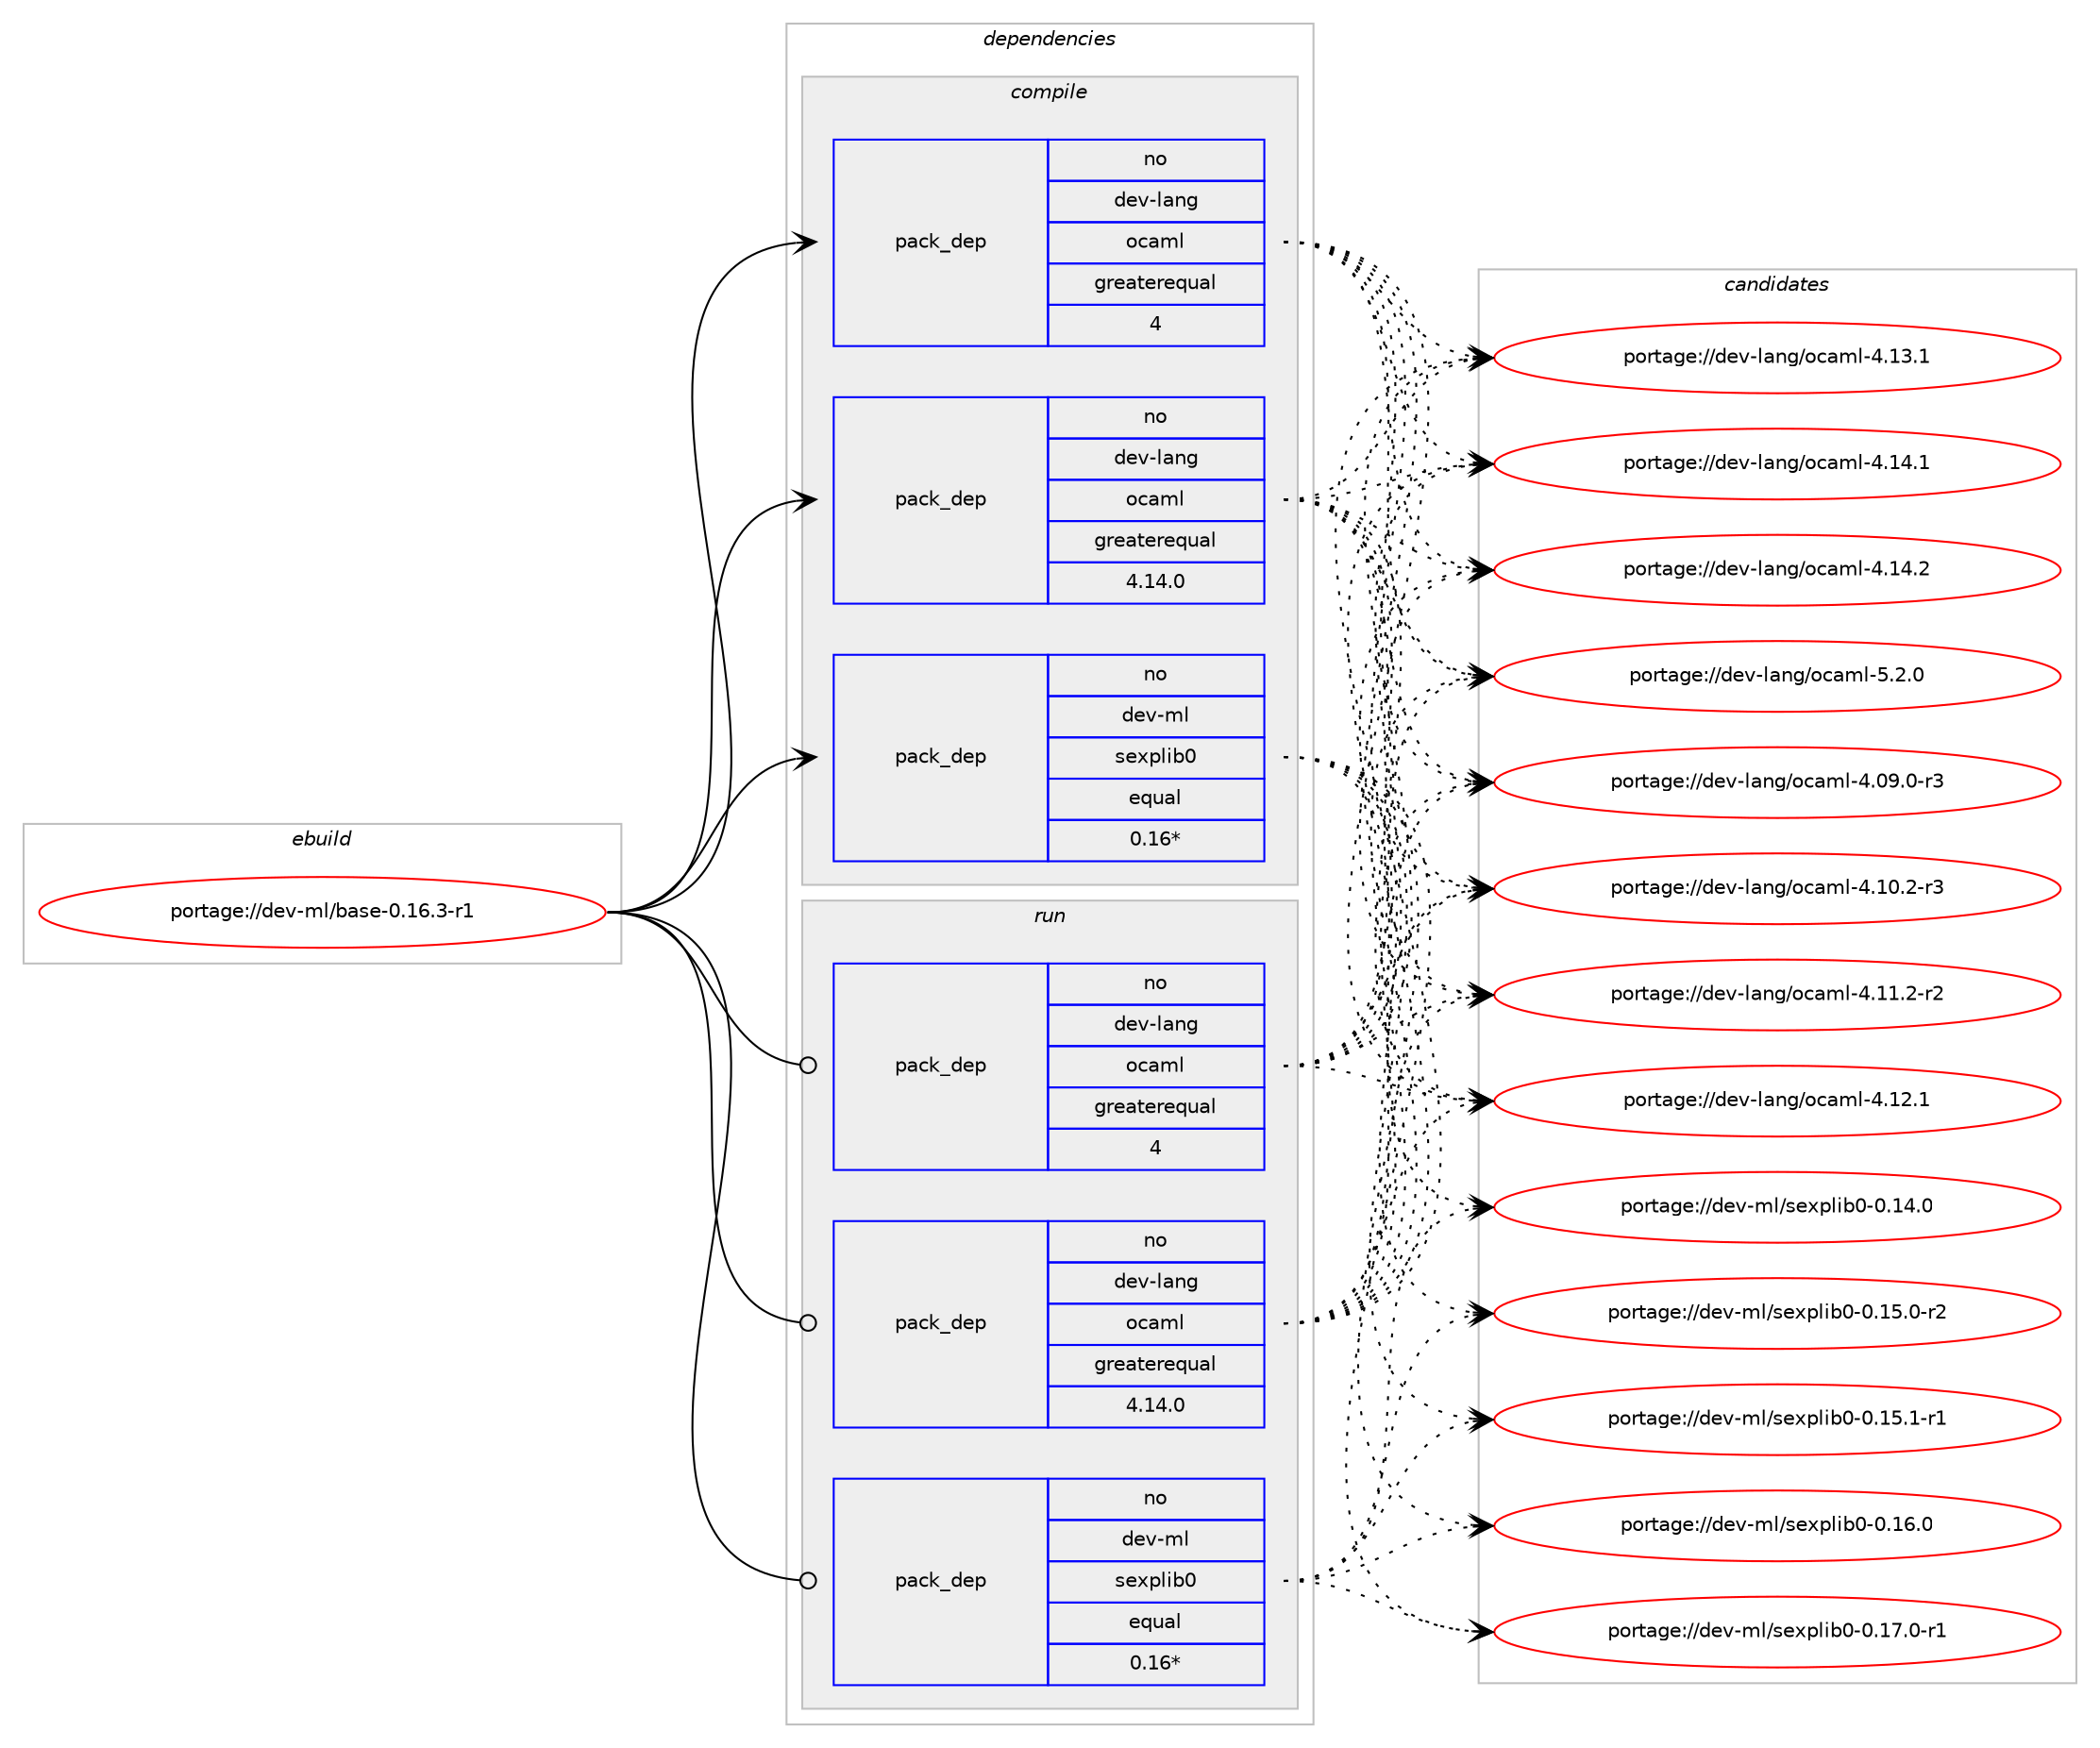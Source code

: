 digraph prolog {

# *************
# Graph options
# *************

newrank=true;
concentrate=true;
compound=true;
graph [rankdir=LR,fontname=Helvetica,fontsize=10,ranksep=1.5];#, ranksep=2.5, nodesep=0.2];
edge  [arrowhead=vee];
node  [fontname=Helvetica,fontsize=10];

# **********
# The ebuild
# **********

subgraph cluster_leftcol {
color=gray;
rank=same;
label=<<i>ebuild</i>>;
id [label="portage://dev-ml/base-0.16.3-r1", color=red, width=4, href="../dev-ml/base-0.16.3-r1.svg"];
}

# ****************
# The dependencies
# ****************

subgraph cluster_midcol {
color=gray;
label=<<i>dependencies</i>>;
subgraph cluster_compile {
fillcolor="#eeeeee";
style=filled;
label=<<i>compile</i>>;
subgraph pack29662 {
dependency59260 [label=<<TABLE BORDER="0" CELLBORDER="1" CELLSPACING="0" CELLPADDING="4" WIDTH="220"><TR><TD ROWSPAN="6" CELLPADDING="30">pack_dep</TD></TR><TR><TD WIDTH="110">no</TD></TR><TR><TD>dev-lang</TD></TR><TR><TD>ocaml</TD></TR><TR><TD>greaterequal</TD></TR><TR><TD>4</TD></TR></TABLE>>, shape=none, color=blue];
}
id:e -> dependency59260:w [weight=20,style="solid",arrowhead="vee"];
subgraph pack29663 {
dependency59261 [label=<<TABLE BORDER="0" CELLBORDER="1" CELLSPACING="0" CELLPADDING="4" WIDTH="220"><TR><TD ROWSPAN="6" CELLPADDING="30">pack_dep</TD></TR><TR><TD WIDTH="110">no</TD></TR><TR><TD>dev-lang</TD></TR><TR><TD>ocaml</TD></TR><TR><TD>greaterequal</TD></TR><TR><TD>4.14.0</TD></TR></TABLE>>, shape=none, color=blue];
}
id:e -> dependency59261:w [weight=20,style="solid",arrowhead="vee"];
# *** BEGIN UNKNOWN DEPENDENCY TYPE (TODO) ***
# id -> package_dependency(portage://dev-ml/base-0.16.3-r1,install,no,dev-ml,dune,none,[,,],any_same_slot,[])
# *** END UNKNOWN DEPENDENCY TYPE (TODO) ***

# *** BEGIN UNKNOWN DEPENDENCY TYPE (TODO) ***
# id -> package_dependency(portage://dev-ml/base-0.16.3-r1,install,no,dev-ml,dune-configurator,none,[,,],any_same_slot,[use(optenable(ocamlopt),none)])
# *** END UNKNOWN DEPENDENCY TYPE (TODO) ***

subgraph pack29664 {
dependency59262 [label=<<TABLE BORDER="0" CELLBORDER="1" CELLSPACING="0" CELLPADDING="4" WIDTH="220"><TR><TD ROWSPAN="6" CELLPADDING="30">pack_dep</TD></TR><TR><TD WIDTH="110">no</TD></TR><TR><TD>dev-ml</TD></TR><TR><TD>sexplib0</TD></TR><TR><TD>equal</TD></TR><TR><TD>0.16*</TD></TR></TABLE>>, shape=none, color=blue];
}
id:e -> dependency59262:w [weight=20,style="solid",arrowhead="vee"];
}
subgraph cluster_compileandrun {
fillcolor="#eeeeee";
style=filled;
label=<<i>compile and run</i>>;
}
subgraph cluster_run {
fillcolor="#eeeeee";
style=filled;
label=<<i>run</i>>;
subgraph pack29665 {
dependency59263 [label=<<TABLE BORDER="0" CELLBORDER="1" CELLSPACING="0" CELLPADDING="4" WIDTH="220"><TR><TD ROWSPAN="6" CELLPADDING="30">pack_dep</TD></TR><TR><TD WIDTH="110">no</TD></TR><TR><TD>dev-lang</TD></TR><TR><TD>ocaml</TD></TR><TR><TD>greaterequal</TD></TR><TR><TD>4</TD></TR></TABLE>>, shape=none, color=blue];
}
id:e -> dependency59263:w [weight=20,style="solid",arrowhead="odot"];
subgraph pack29666 {
dependency59264 [label=<<TABLE BORDER="0" CELLBORDER="1" CELLSPACING="0" CELLPADDING="4" WIDTH="220"><TR><TD ROWSPAN="6" CELLPADDING="30">pack_dep</TD></TR><TR><TD WIDTH="110">no</TD></TR><TR><TD>dev-lang</TD></TR><TR><TD>ocaml</TD></TR><TR><TD>greaterequal</TD></TR><TR><TD>4.14.0</TD></TR></TABLE>>, shape=none, color=blue];
}
id:e -> dependency59264:w [weight=20,style="solid",arrowhead="odot"];
# *** BEGIN UNKNOWN DEPENDENCY TYPE (TODO) ***
# id -> package_dependency(portage://dev-ml/base-0.16.3-r1,run,no,dev-ml,dune,none,[,,],any_same_slot,[])
# *** END UNKNOWN DEPENDENCY TYPE (TODO) ***

# *** BEGIN UNKNOWN DEPENDENCY TYPE (TODO) ***
# id -> package_dependency(portage://dev-ml/base-0.16.3-r1,run,no,dev-ml,dune-configurator,none,[,,],any_same_slot,[use(optenable(ocamlopt),none)])
# *** END UNKNOWN DEPENDENCY TYPE (TODO) ***

subgraph pack29667 {
dependency59265 [label=<<TABLE BORDER="0" CELLBORDER="1" CELLSPACING="0" CELLPADDING="4" WIDTH="220"><TR><TD ROWSPAN="6" CELLPADDING="30">pack_dep</TD></TR><TR><TD WIDTH="110">no</TD></TR><TR><TD>dev-ml</TD></TR><TR><TD>sexplib0</TD></TR><TR><TD>equal</TD></TR><TR><TD>0.16*</TD></TR></TABLE>>, shape=none, color=blue];
}
id:e -> dependency59265:w [weight=20,style="solid",arrowhead="odot"];
}
}

# **************
# The candidates
# **************

subgraph cluster_choices {
rank=same;
color=gray;
label=<<i>candidates</i>>;

subgraph choice29662 {
color=black;
nodesep=1;
choice1001011184510897110103471119997109108455246485746484511451 [label="portage://dev-lang/ocaml-4.09.0-r3", color=red, width=4,href="../dev-lang/ocaml-4.09.0-r3.svg"];
choice1001011184510897110103471119997109108455246494846504511451 [label="portage://dev-lang/ocaml-4.10.2-r3", color=red, width=4,href="../dev-lang/ocaml-4.10.2-r3.svg"];
choice1001011184510897110103471119997109108455246494946504511450 [label="portage://dev-lang/ocaml-4.11.2-r2", color=red, width=4,href="../dev-lang/ocaml-4.11.2-r2.svg"];
choice100101118451089711010347111999710910845524649504649 [label="portage://dev-lang/ocaml-4.12.1", color=red, width=4,href="../dev-lang/ocaml-4.12.1.svg"];
choice100101118451089711010347111999710910845524649514649 [label="portage://dev-lang/ocaml-4.13.1", color=red, width=4,href="../dev-lang/ocaml-4.13.1.svg"];
choice100101118451089711010347111999710910845524649524649 [label="portage://dev-lang/ocaml-4.14.1", color=red, width=4,href="../dev-lang/ocaml-4.14.1.svg"];
choice100101118451089711010347111999710910845524649524650 [label="portage://dev-lang/ocaml-4.14.2", color=red, width=4,href="../dev-lang/ocaml-4.14.2.svg"];
choice1001011184510897110103471119997109108455346504648 [label="portage://dev-lang/ocaml-5.2.0", color=red, width=4,href="../dev-lang/ocaml-5.2.0.svg"];
dependency59260:e -> choice1001011184510897110103471119997109108455246485746484511451:w [style=dotted,weight="100"];
dependency59260:e -> choice1001011184510897110103471119997109108455246494846504511451:w [style=dotted,weight="100"];
dependency59260:e -> choice1001011184510897110103471119997109108455246494946504511450:w [style=dotted,weight="100"];
dependency59260:e -> choice100101118451089711010347111999710910845524649504649:w [style=dotted,weight="100"];
dependency59260:e -> choice100101118451089711010347111999710910845524649514649:w [style=dotted,weight="100"];
dependency59260:e -> choice100101118451089711010347111999710910845524649524649:w [style=dotted,weight="100"];
dependency59260:e -> choice100101118451089711010347111999710910845524649524650:w [style=dotted,weight="100"];
dependency59260:e -> choice1001011184510897110103471119997109108455346504648:w [style=dotted,weight="100"];
}
subgraph choice29663 {
color=black;
nodesep=1;
choice1001011184510897110103471119997109108455246485746484511451 [label="portage://dev-lang/ocaml-4.09.0-r3", color=red, width=4,href="../dev-lang/ocaml-4.09.0-r3.svg"];
choice1001011184510897110103471119997109108455246494846504511451 [label="portage://dev-lang/ocaml-4.10.2-r3", color=red, width=4,href="../dev-lang/ocaml-4.10.2-r3.svg"];
choice1001011184510897110103471119997109108455246494946504511450 [label="portage://dev-lang/ocaml-4.11.2-r2", color=red, width=4,href="../dev-lang/ocaml-4.11.2-r2.svg"];
choice100101118451089711010347111999710910845524649504649 [label="portage://dev-lang/ocaml-4.12.1", color=red, width=4,href="../dev-lang/ocaml-4.12.1.svg"];
choice100101118451089711010347111999710910845524649514649 [label="portage://dev-lang/ocaml-4.13.1", color=red, width=4,href="../dev-lang/ocaml-4.13.1.svg"];
choice100101118451089711010347111999710910845524649524649 [label="portage://dev-lang/ocaml-4.14.1", color=red, width=4,href="../dev-lang/ocaml-4.14.1.svg"];
choice100101118451089711010347111999710910845524649524650 [label="portage://dev-lang/ocaml-4.14.2", color=red, width=4,href="../dev-lang/ocaml-4.14.2.svg"];
choice1001011184510897110103471119997109108455346504648 [label="portage://dev-lang/ocaml-5.2.0", color=red, width=4,href="../dev-lang/ocaml-5.2.0.svg"];
dependency59261:e -> choice1001011184510897110103471119997109108455246485746484511451:w [style=dotted,weight="100"];
dependency59261:e -> choice1001011184510897110103471119997109108455246494846504511451:w [style=dotted,weight="100"];
dependency59261:e -> choice1001011184510897110103471119997109108455246494946504511450:w [style=dotted,weight="100"];
dependency59261:e -> choice100101118451089711010347111999710910845524649504649:w [style=dotted,weight="100"];
dependency59261:e -> choice100101118451089711010347111999710910845524649514649:w [style=dotted,weight="100"];
dependency59261:e -> choice100101118451089711010347111999710910845524649524649:w [style=dotted,weight="100"];
dependency59261:e -> choice100101118451089711010347111999710910845524649524650:w [style=dotted,weight="100"];
dependency59261:e -> choice1001011184510897110103471119997109108455346504648:w [style=dotted,weight="100"];
}
subgraph choice29664 {
color=black;
nodesep=1;
choice1001011184510910847115101120112108105984845484649524648 [label="portage://dev-ml/sexplib0-0.14.0", color=red, width=4,href="../dev-ml/sexplib0-0.14.0.svg"];
choice10010111845109108471151011201121081059848454846495346484511450 [label="portage://dev-ml/sexplib0-0.15.0-r2", color=red, width=4,href="../dev-ml/sexplib0-0.15.0-r2.svg"];
choice10010111845109108471151011201121081059848454846495346494511449 [label="portage://dev-ml/sexplib0-0.15.1-r1", color=red, width=4,href="../dev-ml/sexplib0-0.15.1-r1.svg"];
choice1001011184510910847115101120112108105984845484649544648 [label="portage://dev-ml/sexplib0-0.16.0", color=red, width=4,href="../dev-ml/sexplib0-0.16.0.svg"];
choice10010111845109108471151011201121081059848454846495546484511449 [label="portage://dev-ml/sexplib0-0.17.0-r1", color=red, width=4,href="../dev-ml/sexplib0-0.17.0-r1.svg"];
dependency59262:e -> choice1001011184510910847115101120112108105984845484649524648:w [style=dotted,weight="100"];
dependency59262:e -> choice10010111845109108471151011201121081059848454846495346484511450:w [style=dotted,weight="100"];
dependency59262:e -> choice10010111845109108471151011201121081059848454846495346494511449:w [style=dotted,weight="100"];
dependency59262:e -> choice1001011184510910847115101120112108105984845484649544648:w [style=dotted,weight="100"];
dependency59262:e -> choice10010111845109108471151011201121081059848454846495546484511449:w [style=dotted,weight="100"];
}
subgraph choice29665 {
color=black;
nodesep=1;
choice1001011184510897110103471119997109108455246485746484511451 [label="portage://dev-lang/ocaml-4.09.0-r3", color=red, width=4,href="../dev-lang/ocaml-4.09.0-r3.svg"];
choice1001011184510897110103471119997109108455246494846504511451 [label="portage://dev-lang/ocaml-4.10.2-r3", color=red, width=4,href="../dev-lang/ocaml-4.10.2-r3.svg"];
choice1001011184510897110103471119997109108455246494946504511450 [label="portage://dev-lang/ocaml-4.11.2-r2", color=red, width=4,href="../dev-lang/ocaml-4.11.2-r2.svg"];
choice100101118451089711010347111999710910845524649504649 [label="portage://dev-lang/ocaml-4.12.1", color=red, width=4,href="../dev-lang/ocaml-4.12.1.svg"];
choice100101118451089711010347111999710910845524649514649 [label="portage://dev-lang/ocaml-4.13.1", color=red, width=4,href="../dev-lang/ocaml-4.13.1.svg"];
choice100101118451089711010347111999710910845524649524649 [label="portage://dev-lang/ocaml-4.14.1", color=red, width=4,href="../dev-lang/ocaml-4.14.1.svg"];
choice100101118451089711010347111999710910845524649524650 [label="portage://dev-lang/ocaml-4.14.2", color=red, width=4,href="../dev-lang/ocaml-4.14.2.svg"];
choice1001011184510897110103471119997109108455346504648 [label="portage://dev-lang/ocaml-5.2.0", color=red, width=4,href="../dev-lang/ocaml-5.2.0.svg"];
dependency59263:e -> choice1001011184510897110103471119997109108455246485746484511451:w [style=dotted,weight="100"];
dependency59263:e -> choice1001011184510897110103471119997109108455246494846504511451:w [style=dotted,weight="100"];
dependency59263:e -> choice1001011184510897110103471119997109108455246494946504511450:w [style=dotted,weight="100"];
dependency59263:e -> choice100101118451089711010347111999710910845524649504649:w [style=dotted,weight="100"];
dependency59263:e -> choice100101118451089711010347111999710910845524649514649:w [style=dotted,weight="100"];
dependency59263:e -> choice100101118451089711010347111999710910845524649524649:w [style=dotted,weight="100"];
dependency59263:e -> choice100101118451089711010347111999710910845524649524650:w [style=dotted,weight="100"];
dependency59263:e -> choice1001011184510897110103471119997109108455346504648:w [style=dotted,weight="100"];
}
subgraph choice29666 {
color=black;
nodesep=1;
choice1001011184510897110103471119997109108455246485746484511451 [label="portage://dev-lang/ocaml-4.09.0-r3", color=red, width=4,href="../dev-lang/ocaml-4.09.0-r3.svg"];
choice1001011184510897110103471119997109108455246494846504511451 [label="portage://dev-lang/ocaml-4.10.2-r3", color=red, width=4,href="../dev-lang/ocaml-4.10.2-r3.svg"];
choice1001011184510897110103471119997109108455246494946504511450 [label="portage://dev-lang/ocaml-4.11.2-r2", color=red, width=4,href="../dev-lang/ocaml-4.11.2-r2.svg"];
choice100101118451089711010347111999710910845524649504649 [label="portage://dev-lang/ocaml-4.12.1", color=red, width=4,href="../dev-lang/ocaml-4.12.1.svg"];
choice100101118451089711010347111999710910845524649514649 [label="portage://dev-lang/ocaml-4.13.1", color=red, width=4,href="../dev-lang/ocaml-4.13.1.svg"];
choice100101118451089711010347111999710910845524649524649 [label="portage://dev-lang/ocaml-4.14.1", color=red, width=4,href="../dev-lang/ocaml-4.14.1.svg"];
choice100101118451089711010347111999710910845524649524650 [label="portage://dev-lang/ocaml-4.14.2", color=red, width=4,href="../dev-lang/ocaml-4.14.2.svg"];
choice1001011184510897110103471119997109108455346504648 [label="portage://dev-lang/ocaml-5.2.0", color=red, width=4,href="../dev-lang/ocaml-5.2.0.svg"];
dependency59264:e -> choice1001011184510897110103471119997109108455246485746484511451:w [style=dotted,weight="100"];
dependency59264:e -> choice1001011184510897110103471119997109108455246494846504511451:w [style=dotted,weight="100"];
dependency59264:e -> choice1001011184510897110103471119997109108455246494946504511450:w [style=dotted,weight="100"];
dependency59264:e -> choice100101118451089711010347111999710910845524649504649:w [style=dotted,weight="100"];
dependency59264:e -> choice100101118451089711010347111999710910845524649514649:w [style=dotted,weight="100"];
dependency59264:e -> choice100101118451089711010347111999710910845524649524649:w [style=dotted,weight="100"];
dependency59264:e -> choice100101118451089711010347111999710910845524649524650:w [style=dotted,weight="100"];
dependency59264:e -> choice1001011184510897110103471119997109108455346504648:w [style=dotted,weight="100"];
}
subgraph choice29667 {
color=black;
nodesep=1;
choice1001011184510910847115101120112108105984845484649524648 [label="portage://dev-ml/sexplib0-0.14.0", color=red, width=4,href="../dev-ml/sexplib0-0.14.0.svg"];
choice10010111845109108471151011201121081059848454846495346484511450 [label="portage://dev-ml/sexplib0-0.15.0-r2", color=red, width=4,href="../dev-ml/sexplib0-0.15.0-r2.svg"];
choice10010111845109108471151011201121081059848454846495346494511449 [label="portage://dev-ml/sexplib0-0.15.1-r1", color=red, width=4,href="../dev-ml/sexplib0-0.15.1-r1.svg"];
choice1001011184510910847115101120112108105984845484649544648 [label="portage://dev-ml/sexplib0-0.16.0", color=red, width=4,href="../dev-ml/sexplib0-0.16.0.svg"];
choice10010111845109108471151011201121081059848454846495546484511449 [label="portage://dev-ml/sexplib0-0.17.0-r1", color=red, width=4,href="../dev-ml/sexplib0-0.17.0-r1.svg"];
dependency59265:e -> choice1001011184510910847115101120112108105984845484649524648:w [style=dotted,weight="100"];
dependency59265:e -> choice10010111845109108471151011201121081059848454846495346484511450:w [style=dotted,weight="100"];
dependency59265:e -> choice10010111845109108471151011201121081059848454846495346494511449:w [style=dotted,weight="100"];
dependency59265:e -> choice1001011184510910847115101120112108105984845484649544648:w [style=dotted,weight="100"];
dependency59265:e -> choice10010111845109108471151011201121081059848454846495546484511449:w [style=dotted,weight="100"];
}
}

}
